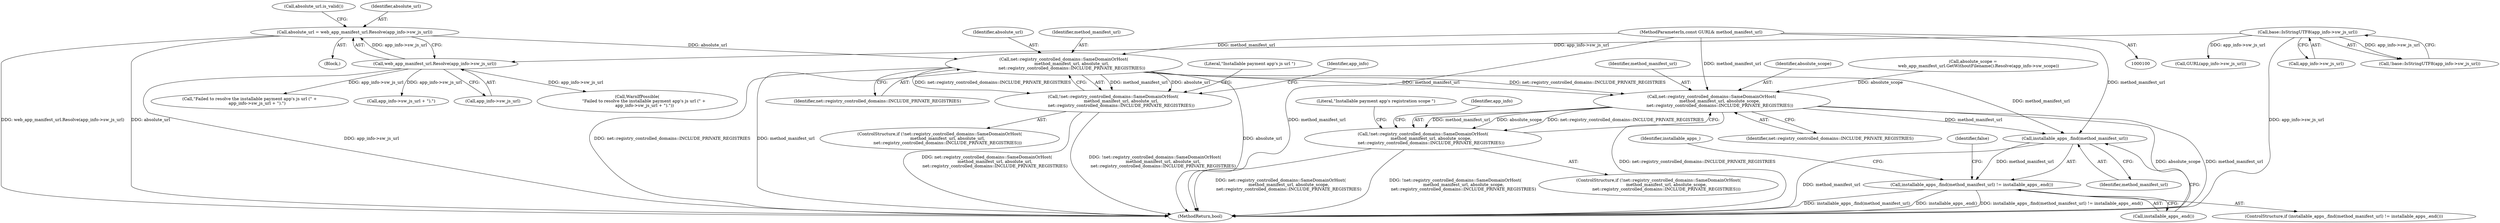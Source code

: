 digraph "0_Chrome_562da5192ff110199fe290bdb7ea76d8118071fd@API" {
"1000151" [label="(Call,net::registry_controlled_domains::SameDomainOrHost(\n            method_manifest_url, absolute_url,\n            net::registry_controlled_domains::INCLUDE_PRIVATE_REGISTRIES))"];
"1000101" [label="(MethodParameterIn,const GURL& method_manifest_url)"];
"1000129" [label="(Call,absolute_url = web_app_manifest_url.Resolve(app_info->sw_js_url))"];
"1000131" [label="(Call,web_app_manifest_url.Resolve(app_info->sw_js_url))"];
"1000115" [label="(Call,base::IsStringUTF8(app_info->sw_js_url))"];
"1000150" [label="(Call,!net::registry_controlled_domains::SameDomainOrHost(\n            method_manifest_url, absolute_url,\n            net::registry_controlled_domains::INCLUDE_PRIVATE_REGISTRIES))"];
"1000198" [label="(Call,net::registry_controlled_domains::SameDomainOrHost(\n            method_manifest_url, absolute_scope,\n            net::registry_controlled_domains::INCLUDE_PRIVATE_REGISTRIES))"];
"1000197" [label="(Call,!net::registry_controlled_domains::SameDomainOrHost(\n            method_manifest_url, absolute_scope,\n            net::registry_controlled_domains::INCLUDE_PRIVATE_REGISTRIES))"];
"1000240" [label="(Call,installable_apps_.find(method_manifest_url))"];
"1000239" [label="(Call,installable_apps_.find(method_manifest_url) != installable_apps_.end())"];
"1000150" [label="(Call,!net::registry_controlled_domains::SameDomainOrHost(\n            method_manifest_url, absolute_url,\n            net::registry_controlled_domains::INCLUDE_PRIVATE_REGISTRIES))"];
"1000200" [label="(Identifier,absolute_scope)"];
"1000205" [label="(Literal,\"Installable payment app's registration scope \")"];
"1000242" [label="(Call,installable_apps_.end())"];
"1000101" [label="(MethodParameterIn,const GURL& method_manifest_url)"];
"1000116" [label="(Call,app_info->sw_js_url)"];
"1000153" [label="(Identifier,absolute_url)"];
"1000176" [label="(Call,absolute_scope =\n        web_app_manifest_url.GetWithoutFilename().Resolve(app_info->sw_scope))"];
"1000198" [label="(Call,net::registry_controlled_domains::SameDomainOrHost(\n            method_manifest_url, absolute_scope,\n            net::registry_controlled_domains::INCLUDE_PRIVATE_REGISTRIES))"];
"1000241" [label="(Identifier,method_manifest_url)"];
"1000154" [label="(Identifier,net::registry_controlled_domains::INCLUDE_PRIVATE_REGISTRIES)"];
"1000158" [label="(Literal,\"Installable payment app's js url \")"];
"1000201" [label="(Identifier,net::registry_controlled_domains::INCLUDE_PRIVATE_REGISTRIES)"];
"1000129" [label="(Call,absolute_url = web_app_manifest_url.Resolve(app_info->sw_js_url))"];
"1000240" [label="(Call,installable_apps_.find(method_manifest_url))"];
"1000127" [label="(Block,)"];
"1000253" [label="(MethodReturn,bool)"];
"1000239" [label="(Call,installable_apps_.find(method_manifest_url) != installable_apps_.end())"];
"1000215" [label="(Identifier,app_info)"];
"1000151" [label="(Call,net::registry_controlled_domains::SameDomainOrHost(\n            method_manifest_url, absolute_url,\n            net::registry_controlled_domains::INCLUDE_PRIVATE_REGISTRIES))"];
"1000244" [label="(Identifier,false)"];
"1000196" [label="(ControlStructure,if (!net::registry_controlled_domains::SameDomainOrHost(\n            method_manifest_url, absolute_scope,\n            net::registry_controlled_domains::INCLUDE_PRIVATE_REGISTRIES)))"];
"1000168" [label="(Identifier,app_info)"];
"1000131" [label="(Call,web_app_manifest_url.Resolve(app_info->sw_js_url))"];
"1000247" [label="(Identifier,installable_apps_)"];
"1000139" [label="(Call,WarnIfPossible(\n          \"Failed to resolve the installable payment app's js url (\" +\n           app_info->sw_js_url + \").\"))"];
"1000238" [label="(ControlStructure,if (installable_apps_.find(method_manifest_url) != installable_apps_.end()))"];
"1000140" [label="(Call,\"Failed to resolve the installable payment app's js url (\" +\n           app_info->sw_js_url + \").\")"];
"1000142" [label="(Call,app_info->sw_js_url + \").\")"];
"1000197" [label="(Call,!net::registry_controlled_domains::SameDomainOrHost(\n            method_manifest_url, absolute_scope,\n            net::registry_controlled_domains::INCLUDE_PRIVATE_REGISTRIES))"];
"1000149" [label="(ControlStructure,if (!net::registry_controlled_domains::SameDomainOrHost(\n            method_manifest_url, absolute_url,\n            net::registry_controlled_domains::INCLUDE_PRIVATE_REGISTRIES)))"];
"1000199" [label="(Identifier,method_manifest_url)"];
"1000137" [label="(Call,absolute_url.is_valid())"];
"1000114" [label="(Call,!base::IsStringUTF8(app_info->sw_js_url))"];
"1000115" [label="(Call,base::IsStringUTF8(app_info->sw_js_url))"];
"1000130" [label="(Identifier,absolute_url)"];
"1000152" [label="(Identifier,method_manifest_url)"];
"1000132" [label="(Call,app_info->sw_js_url)"];
"1000223" [label="(Call,GURL(app_info->sw_js_url))"];
"1000151" -> "1000150"  [label="AST: "];
"1000151" -> "1000154"  [label="CFG: "];
"1000152" -> "1000151"  [label="AST: "];
"1000153" -> "1000151"  [label="AST: "];
"1000154" -> "1000151"  [label="AST: "];
"1000150" -> "1000151"  [label="CFG: "];
"1000151" -> "1000253"  [label="DDG: net::registry_controlled_domains::INCLUDE_PRIVATE_REGISTRIES"];
"1000151" -> "1000253"  [label="DDG: method_manifest_url"];
"1000151" -> "1000253"  [label="DDG: absolute_url"];
"1000151" -> "1000150"  [label="DDG: method_manifest_url"];
"1000151" -> "1000150"  [label="DDG: absolute_url"];
"1000151" -> "1000150"  [label="DDG: net::registry_controlled_domains::INCLUDE_PRIVATE_REGISTRIES"];
"1000101" -> "1000151"  [label="DDG: method_manifest_url"];
"1000129" -> "1000151"  [label="DDG: absolute_url"];
"1000151" -> "1000198"  [label="DDG: method_manifest_url"];
"1000151" -> "1000198"  [label="DDG: net::registry_controlled_domains::INCLUDE_PRIVATE_REGISTRIES"];
"1000151" -> "1000240"  [label="DDG: method_manifest_url"];
"1000101" -> "1000100"  [label="AST: "];
"1000101" -> "1000253"  [label="DDG: method_manifest_url"];
"1000101" -> "1000198"  [label="DDG: method_manifest_url"];
"1000101" -> "1000240"  [label="DDG: method_manifest_url"];
"1000129" -> "1000127"  [label="AST: "];
"1000129" -> "1000131"  [label="CFG: "];
"1000130" -> "1000129"  [label="AST: "];
"1000131" -> "1000129"  [label="AST: "];
"1000137" -> "1000129"  [label="CFG: "];
"1000129" -> "1000253"  [label="DDG: absolute_url"];
"1000129" -> "1000253"  [label="DDG: web_app_manifest_url.Resolve(app_info->sw_js_url)"];
"1000131" -> "1000129"  [label="DDG: app_info->sw_js_url"];
"1000131" -> "1000132"  [label="CFG: "];
"1000132" -> "1000131"  [label="AST: "];
"1000131" -> "1000253"  [label="DDG: app_info->sw_js_url"];
"1000115" -> "1000131"  [label="DDG: app_info->sw_js_url"];
"1000131" -> "1000139"  [label="DDG: app_info->sw_js_url"];
"1000131" -> "1000140"  [label="DDG: app_info->sw_js_url"];
"1000131" -> "1000142"  [label="DDG: app_info->sw_js_url"];
"1000115" -> "1000114"  [label="AST: "];
"1000115" -> "1000116"  [label="CFG: "];
"1000116" -> "1000115"  [label="AST: "];
"1000114" -> "1000115"  [label="CFG: "];
"1000115" -> "1000253"  [label="DDG: app_info->sw_js_url"];
"1000115" -> "1000114"  [label="DDG: app_info->sw_js_url"];
"1000115" -> "1000223"  [label="DDG: app_info->sw_js_url"];
"1000150" -> "1000149"  [label="AST: "];
"1000158" -> "1000150"  [label="CFG: "];
"1000168" -> "1000150"  [label="CFG: "];
"1000150" -> "1000253"  [label="DDG: net::registry_controlled_domains::SameDomainOrHost(\n            method_manifest_url, absolute_url,\n            net::registry_controlled_domains::INCLUDE_PRIVATE_REGISTRIES)"];
"1000150" -> "1000253"  [label="DDG: !net::registry_controlled_domains::SameDomainOrHost(\n            method_manifest_url, absolute_url,\n            net::registry_controlled_domains::INCLUDE_PRIVATE_REGISTRIES)"];
"1000198" -> "1000197"  [label="AST: "];
"1000198" -> "1000201"  [label="CFG: "];
"1000199" -> "1000198"  [label="AST: "];
"1000200" -> "1000198"  [label="AST: "];
"1000201" -> "1000198"  [label="AST: "];
"1000197" -> "1000198"  [label="CFG: "];
"1000198" -> "1000253"  [label="DDG: net::registry_controlled_domains::INCLUDE_PRIVATE_REGISTRIES"];
"1000198" -> "1000253"  [label="DDG: absolute_scope"];
"1000198" -> "1000253"  [label="DDG: method_manifest_url"];
"1000198" -> "1000197"  [label="DDG: method_manifest_url"];
"1000198" -> "1000197"  [label="DDG: absolute_scope"];
"1000198" -> "1000197"  [label="DDG: net::registry_controlled_domains::INCLUDE_PRIVATE_REGISTRIES"];
"1000176" -> "1000198"  [label="DDG: absolute_scope"];
"1000198" -> "1000240"  [label="DDG: method_manifest_url"];
"1000197" -> "1000196"  [label="AST: "];
"1000205" -> "1000197"  [label="CFG: "];
"1000215" -> "1000197"  [label="CFG: "];
"1000197" -> "1000253"  [label="DDG: !net::registry_controlled_domains::SameDomainOrHost(\n            method_manifest_url, absolute_scope,\n            net::registry_controlled_domains::INCLUDE_PRIVATE_REGISTRIES)"];
"1000197" -> "1000253"  [label="DDG: net::registry_controlled_domains::SameDomainOrHost(\n            method_manifest_url, absolute_scope,\n            net::registry_controlled_domains::INCLUDE_PRIVATE_REGISTRIES)"];
"1000240" -> "1000239"  [label="AST: "];
"1000240" -> "1000241"  [label="CFG: "];
"1000241" -> "1000240"  [label="AST: "];
"1000242" -> "1000240"  [label="CFG: "];
"1000240" -> "1000253"  [label="DDG: method_manifest_url"];
"1000240" -> "1000239"  [label="DDG: method_manifest_url"];
"1000239" -> "1000238"  [label="AST: "];
"1000239" -> "1000242"  [label="CFG: "];
"1000242" -> "1000239"  [label="AST: "];
"1000244" -> "1000239"  [label="CFG: "];
"1000247" -> "1000239"  [label="CFG: "];
"1000239" -> "1000253"  [label="DDG: installable_apps_.find(method_manifest_url) != installable_apps_.end()"];
"1000239" -> "1000253"  [label="DDG: installable_apps_.find(method_manifest_url)"];
"1000239" -> "1000253"  [label="DDG: installable_apps_.end()"];
}
